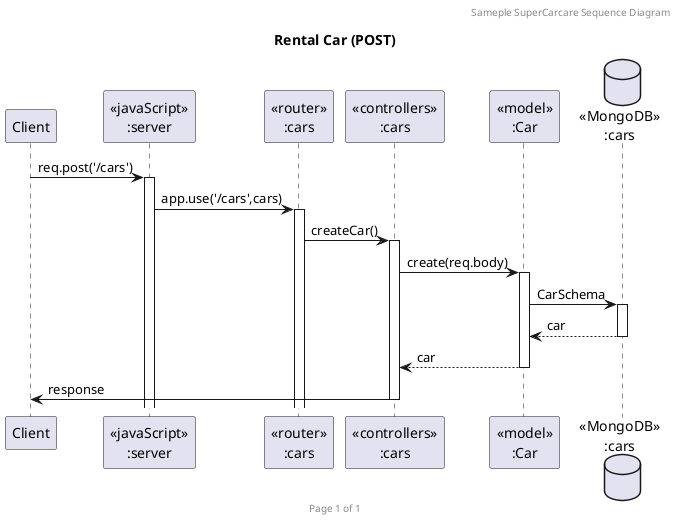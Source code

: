 @startuml Rental Car (POST)

header Sameple SuperCarcare Sequence Diagram
footer Page %page% of %lastpage%
title "Rental Car (POST)"

participant "Client" as client
participant "<<javaScript>>\n:server" as server
participant "<<router>>\n:cars" as routerCars
participant "<<controllers>>\n:cars" as controllersCars
participant "<<model>>\n:Car" as modelCars
database "<<MongoDB>>\n:cars" as CarsDatabase

client->server ++:req.post('/cars')
server->routerCars ++:app.use('/cars',cars)
routerCars -> controllersCars ++:createCar()
controllersCars->modelCars ++:create(req.body)
modelCars ->CarsDatabase ++: CarSchema
CarsDatabase --> modelCars --: car
controllersCars <-- modelCars --:car
controllersCars->client --:response

@enduml